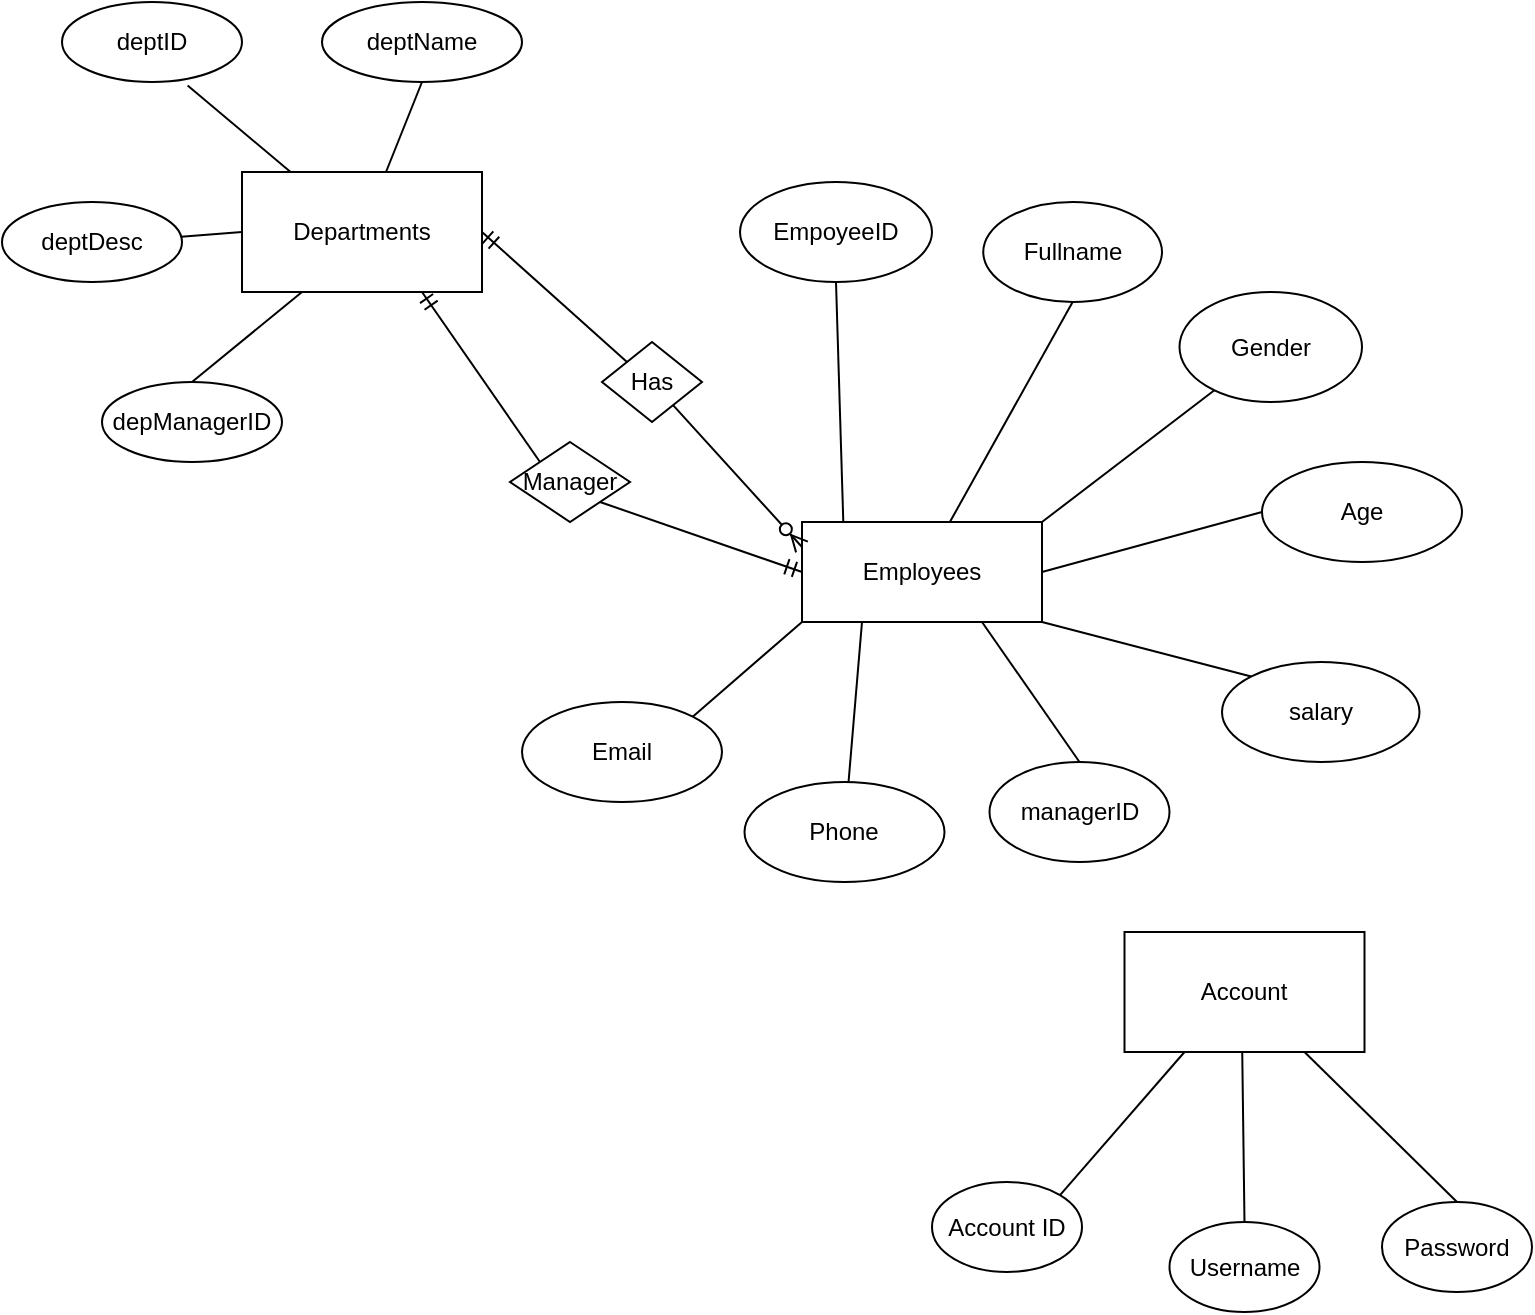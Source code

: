 <mxfile version="21.0.10" type="github">
  <diagram name="Trang-1" id="3GENcBDF0UVFm20Mfzve">
    <mxGraphModel dx="1941" dy="1792" grid="1" gridSize="10" guides="1" tooltips="1" connect="1" arrows="1" fold="1" page="1" pageScale="1" pageWidth="827" pageHeight="1169" math="0" shadow="0">
      <root>
        <mxCell id="0" />
        <mxCell id="1" parent="0" />
        <mxCell id="DCryzGYHTG0MbwkWddd8-76" style="rounded=0;orthogonalLoop=1;jettySize=auto;html=1;exitX=0.25;exitY=1;exitDx=0;exitDy=0;endArrow=none;endFill=0;" parent="1" source="DCryzGYHTG0MbwkWddd8-1" target="DCryzGYHTG0MbwkWddd8-41" edge="1">
          <mxGeometry relative="1" as="geometry" />
        </mxCell>
        <mxCell id="J3JnKKIDoOfgt4WcDdmw-6" style="rounded=0;orthogonalLoop=1;jettySize=auto;html=1;exitX=1;exitY=1;exitDx=0;exitDy=0;entryX=0;entryY=0;entryDx=0;entryDy=0;endArrow=none;endFill=0;" parent="1" source="DCryzGYHTG0MbwkWddd8-1" target="J3JnKKIDoOfgt4WcDdmw-4" edge="1">
          <mxGeometry relative="1" as="geometry" />
        </mxCell>
        <mxCell id="DCryzGYHTG0MbwkWddd8-1" value="Employees" style="rounded=0;whiteSpace=wrap;html=1;" parent="1" vertex="1">
          <mxGeometry x="390" y="250" width="120" height="50" as="geometry" />
        </mxCell>
        <mxCell id="DCryzGYHTG0MbwkWddd8-86" style="rounded=0;orthogonalLoop=1;jettySize=auto;html=1;exitX=0.25;exitY=1;exitDx=0;exitDy=0;entryX=0.5;entryY=0;entryDx=0;entryDy=0;endArrow=none;endFill=0;" parent="1" source="DCryzGYHTG0MbwkWddd8-25" target="DCryzGYHTG0MbwkWddd8-50" edge="1">
          <mxGeometry relative="1" as="geometry" />
        </mxCell>
        <mxCell id="DCryzGYHTG0MbwkWddd8-87" style="rounded=0;orthogonalLoop=1;jettySize=auto;html=1;exitX=0;exitY=0.5;exitDx=0;exitDy=0;endArrow=none;endFill=0;" parent="1" source="DCryzGYHTG0MbwkWddd8-25" target="DCryzGYHTG0MbwkWddd8-51" edge="1">
          <mxGeometry relative="1" as="geometry" />
        </mxCell>
        <mxCell id="J3JnKKIDoOfgt4WcDdmw-8" style="rounded=0;orthogonalLoop=1;jettySize=auto;html=1;exitX=0.75;exitY=1;exitDx=0;exitDy=0;entryX=0;entryY=0;entryDx=0;entryDy=0;endArrow=none;endFill=0;startArrow=ERmandOne;startFill=0;" parent="1" source="DCryzGYHTG0MbwkWddd8-25" target="J3JnKKIDoOfgt4WcDdmw-7" edge="1">
          <mxGeometry relative="1" as="geometry" />
        </mxCell>
        <mxCell id="DCryzGYHTG0MbwkWddd8-25" value="Departments" style="rounded=0;whiteSpace=wrap;html=1;glass=0;" parent="1" vertex="1">
          <mxGeometry x="110" y="75" width="120" height="60" as="geometry" />
        </mxCell>
        <mxCell id="DCryzGYHTG0MbwkWddd8-26" value="" style="fontSize=12;html=1;endArrow=ERzeroToMany;startArrow=none;rounded=0;entryX=0;entryY=0.25;entryDx=0;entryDy=0;startFill=0;" parent="1" source="DCryzGYHTG0MbwkWddd8-67" target="DCryzGYHTG0MbwkWddd8-1" edge="1">
          <mxGeometry width="100" height="100" relative="1" as="geometry">
            <mxPoint x="310" y="190" as="sourcePoint" />
            <mxPoint x="410" y="90" as="targetPoint" />
          </mxGeometry>
        </mxCell>
        <mxCell id="DCryzGYHTG0MbwkWddd8-73" style="rounded=0;orthogonalLoop=1;jettySize=auto;html=1;exitX=0.5;exitY=1;exitDx=0;exitDy=0;entryX=0.172;entryY=-0.009;entryDx=0;entryDy=0;entryPerimeter=0;endArrow=none;endFill=0;" parent="1" source="DCryzGYHTG0MbwkWddd8-34" target="DCryzGYHTG0MbwkWddd8-1" edge="1">
          <mxGeometry relative="1" as="geometry" />
        </mxCell>
        <mxCell id="DCryzGYHTG0MbwkWddd8-34" value="EmpoyeeID" style="ellipse;whiteSpace=wrap;html=1;" parent="1" vertex="1">
          <mxGeometry x="359" y="80" width="96" height="50" as="geometry" />
        </mxCell>
        <mxCell id="DCryzGYHTG0MbwkWddd8-74" style="rounded=0;orthogonalLoop=1;jettySize=auto;html=1;exitX=0.5;exitY=1;exitDx=0;exitDy=0;endArrow=none;endFill=0;" parent="1" source="DCryzGYHTG0MbwkWddd8-38" target="DCryzGYHTG0MbwkWddd8-1" edge="1">
          <mxGeometry relative="1" as="geometry" />
        </mxCell>
        <mxCell id="DCryzGYHTG0MbwkWddd8-38" value="Fullname" style="ellipse;whiteSpace=wrap;html=1;" parent="1" vertex="1">
          <mxGeometry x="480.63" y="90" width="89.37" height="50" as="geometry" />
        </mxCell>
        <mxCell id="DCryzGYHTG0MbwkWddd8-75" style="rounded=0;orthogonalLoop=1;jettySize=auto;html=1;entryX=1;entryY=0;entryDx=0;entryDy=0;endArrow=none;endFill=0;" parent="1" source="DCryzGYHTG0MbwkWddd8-39" target="DCryzGYHTG0MbwkWddd8-1" edge="1">
          <mxGeometry relative="1" as="geometry" />
        </mxCell>
        <mxCell id="DCryzGYHTG0MbwkWddd8-39" value="Gender" style="ellipse;whiteSpace=wrap;html=1;" parent="1" vertex="1">
          <mxGeometry x="578.75" y="135" width="91.25" height="55" as="geometry" />
        </mxCell>
        <mxCell id="DCryzGYHTG0MbwkWddd8-41" value="Phone" style="ellipse;whiteSpace=wrap;html=1;" parent="1" vertex="1">
          <mxGeometry x="361.25" y="380" width="100" height="50" as="geometry" />
        </mxCell>
        <mxCell id="DCryzGYHTG0MbwkWddd8-84" style="rounded=0;orthogonalLoop=1;jettySize=auto;html=1;exitX=0.698;exitY=1.044;exitDx=0;exitDy=0;endArrow=none;endFill=0;exitPerimeter=0;" parent="1" source="DCryzGYHTG0MbwkWddd8-46" target="DCryzGYHTG0MbwkWddd8-25" edge="1">
          <mxGeometry relative="1" as="geometry" />
        </mxCell>
        <mxCell id="DCryzGYHTG0MbwkWddd8-46" value="deptID" style="ellipse;whiteSpace=wrap;html=1;" parent="1" vertex="1">
          <mxGeometry x="20" y="-10" width="90" height="40" as="geometry" />
        </mxCell>
        <mxCell id="DCryzGYHTG0MbwkWddd8-85" style="rounded=0;orthogonalLoop=1;jettySize=auto;html=1;exitX=0.5;exitY=1;exitDx=0;exitDy=0;endArrow=none;endFill=0;" parent="1" source="DCryzGYHTG0MbwkWddd8-48" target="DCryzGYHTG0MbwkWddd8-25" edge="1">
          <mxGeometry relative="1" as="geometry" />
        </mxCell>
        <mxCell id="DCryzGYHTG0MbwkWddd8-48" value="deptName" style="ellipse;whiteSpace=wrap;html=1;" parent="1" vertex="1">
          <mxGeometry x="150" y="-10" width="100" height="40" as="geometry" />
        </mxCell>
        <mxCell id="DCryzGYHTG0MbwkWddd8-50" value="depManagerID" style="ellipse;whiteSpace=wrap;html=1;" parent="1" vertex="1">
          <mxGeometry x="40" y="180" width="90" height="40" as="geometry" />
        </mxCell>
        <mxCell id="DCryzGYHTG0MbwkWddd8-51" value="deptDesc" style="ellipse;whiteSpace=wrap;html=1;" parent="1" vertex="1">
          <mxGeometry x="-10" y="90" width="90" height="40" as="geometry" />
        </mxCell>
        <mxCell id="DCryzGYHTG0MbwkWddd8-68" value="" style="fontSize=12;html=1;endArrow=none;startArrow=ERmandOne;rounded=0;exitX=1;exitY=0.5;exitDx=0;exitDy=0;entryX=0;entryY=0;entryDx=0;entryDy=0;endFill=0;" parent="1" source="DCryzGYHTG0MbwkWddd8-25" target="DCryzGYHTG0MbwkWddd8-67" edge="1">
          <mxGeometry width="100" height="100" relative="1" as="geometry">
            <mxPoint x="220" y="140" as="sourcePoint" />
            <mxPoint x="390" y="260" as="targetPoint" />
          </mxGeometry>
        </mxCell>
        <mxCell id="DCryzGYHTG0MbwkWddd8-67" value="Has" style="rhombus;whiteSpace=wrap;html=1;" parent="1" vertex="1">
          <mxGeometry x="290" y="160" width="50" height="40" as="geometry" />
        </mxCell>
        <mxCell id="DCryzGYHTG0MbwkWddd8-80" style="edgeStyle=orthogonalEdgeStyle;rounded=0;orthogonalLoop=1;jettySize=auto;html=1;exitX=0.5;exitY=1;exitDx=0;exitDy=0;" parent="1" edge="1">
          <mxGeometry relative="1" as="geometry">
            <mxPoint x="510" y="370" as="sourcePoint" />
            <mxPoint x="510" y="370" as="targetPoint" />
          </mxGeometry>
        </mxCell>
        <mxCell id="DCryzGYHTG0MbwkWddd8-96" style="rounded=0;orthogonalLoop=1;jettySize=auto;html=1;exitX=1;exitY=0;exitDx=0;exitDy=0;entryX=0;entryY=1;entryDx=0;entryDy=0;endArrow=none;endFill=0;" parent="1" source="DCryzGYHTG0MbwkWddd8-94" target="DCryzGYHTG0MbwkWddd8-1" edge="1">
          <mxGeometry relative="1" as="geometry" />
        </mxCell>
        <mxCell id="DCryzGYHTG0MbwkWddd8-94" value="Email" style="ellipse;whiteSpace=wrap;html=1;" parent="1" vertex="1">
          <mxGeometry x="250" y="340" width="100" height="50" as="geometry" />
        </mxCell>
        <mxCell id="DCryzGYHTG0MbwkWddd8-102" style="rounded=0;orthogonalLoop=1;jettySize=auto;html=1;entryX=0.5;entryY=0;entryDx=0;entryDy=0;endArrow=none;endFill=0;exitX=0.49;exitY=0.917;exitDx=0;exitDy=0;exitPerimeter=0;" parent="1" source="DCryzGYHTG0MbwkWddd8-97" target="DCryzGYHTG0MbwkWddd8-99" edge="1">
          <mxGeometry relative="1" as="geometry">
            <mxPoint x="611" y="520" as="sourcePoint" />
          </mxGeometry>
        </mxCell>
        <mxCell id="DCryzGYHTG0MbwkWddd8-103" style="rounded=0;orthogonalLoop=1;jettySize=auto;html=1;endArrow=none;endFill=0;entryX=0.5;entryY=0;entryDx=0;entryDy=0;exitX=0.75;exitY=1;exitDx=0;exitDy=0;" parent="1" source="DCryzGYHTG0MbwkWddd8-97" target="DCryzGYHTG0MbwkWddd8-100" edge="1">
          <mxGeometry relative="1" as="geometry">
            <mxPoint x="971.25" y="590" as="targetPoint" />
            <mxPoint x="650" y="520" as="sourcePoint" />
          </mxGeometry>
        </mxCell>
        <mxCell id="DCryzGYHTG0MbwkWddd8-97" value="Account" style="rounded=0;whiteSpace=wrap;html=1;" parent="1" vertex="1">
          <mxGeometry x="551.25" y="455" width="120" height="60" as="geometry" />
        </mxCell>
        <mxCell id="DCryzGYHTG0MbwkWddd8-101" style="rounded=0;orthogonalLoop=1;jettySize=auto;html=1;exitX=1;exitY=0;exitDx=0;exitDy=0;endArrow=none;endFill=0;entryX=0.25;entryY=1;entryDx=0;entryDy=0;" parent="1" source="DCryzGYHTG0MbwkWddd8-98" target="DCryzGYHTG0MbwkWddd8-97" edge="1">
          <mxGeometry relative="1" as="geometry">
            <mxPoint x="570" y="520" as="targetPoint" />
          </mxGeometry>
        </mxCell>
        <mxCell id="DCryzGYHTG0MbwkWddd8-98" value="Account ID" style="ellipse;whiteSpace=wrap;html=1;" parent="1" vertex="1">
          <mxGeometry x="455" y="580" width="75" height="45" as="geometry" />
        </mxCell>
        <mxCell id="DCryzGYHTG0MbwkWddd8-99" value="Username" style="ellipse;whiteSpace=wrap;html=1;" parent="1" vertex="1">
          <mxGeometry x="573.75" y="600" width="75" height="45" as="geometry" />
        </mxCell>
        <mxCell id="DCryzGYHTG0MbwkWddd8-100" value="Password" style="ellipse;whiteSpace=wrap;html=1;" parent="1" vertex="1">
          <mxGeometry x="680" y="590" width="75" height="45" as="geometry" />
        </mxCell>
        <mxCell id="ZWzYuaEWwGwxkJzM4Gtl-2" style="rounded=0;orthogonalLoop=1;jettySize=auto;html=1;exitX=0;exitY=0.5;exitDx=0;exitDy=0;endArrow=none;endFill=0;entryX=1;entryY=0.5;entryDx=0;entryDy=0;" parent="1" source="ZWzYuaEWwGwxkJzM4Gtl-1" target="DCryzGYHTG0MbwkWddd8-1" edge="1">
          <mxGeometry relative="1" as="geometry">
            <mxPoint x="510" y="260" as="targetPoint" />
          </mxGeometry>
        </mxCell>
        <mxCell id="ZWzYuaEWwGwxkJzM4Gtl-1" value="Age" style="ellipse;whiteSpace=wrap;html=1;" parent="1" vertex="1">
          <mxGeometry x="620" y="220" width="100" height="50" as="geometry" />
        </mxCell>
        <mxCell id="J3JnKKIDoOfgt4WcDdmw-4" value="salary" style="ellipse;whiteSpace=wrap;html=1;" parent="1" vertex="1">
          <mxGeometry x="600" y="320" width="98.75" height="50" as="geometry" />
        </mxCell>
        <mxCell id="J3JnKKIDoOfgt4WcDdmw-9" style="rounded=0;orthogonalLoop=1;jettySize=auto;html=1;exitX=1;exitY=1;exitDx=0;exitDy=0;entryX=0;entryY=0.5;entryDx=0;entryDy=0;endArrow=ERmandOne;endFill=0;" parent="1" source="J3JnKKIDoOfgt4WcDdmw-7" target="DCryzGYHTG0MbwkWddd8-1" edge="1">
          <mxGeometry relative="1" as="geometry" />
        </mxCell>
        <mxCell id="J3JnKKIDoOfgt4WcDdmw-7" value="Manager" style="rhombus;whiteSpace=wrap;html=1;" parent="1" vertex="1">
          <mxGeometry x="244" y="210" width="60" height="40" as="geometry" />
        </mxCell>
        <mxCell id="J3JnKKIDoOfgt4WcDdmw-12" style="rounded=0;orthogonalLoop=1;jettySize=auto;html=1;exitX=0.5;exitY=0;exitDx=0;exitDy=0;endArrow=none;endFill=0;entryX=0.75;entryY=1;entryDx=0;entryDy=0;" parent="1" source="J3JnKKIDoOfgt4WcDdmw-11" target="DCryzGYHTG0MbwkWddd8-1" edge="1">
          <mxGeometry relative="1" as="geometry">
            <mxPoint x="440" y="320" as="targetPoint" />
          </mxGeometry>
        </mxCell>
        <mxCell id="J3JnKKIDoOfgt4WcDdmw-11" value="managerID" style="ellipse;whiteSpace=wrap;html=1;" parent="1" vertex="1">
          <mxGeometry x="483.75" y="370" width="90" height="50" as="geometry" />
        </mxCell>
      </root>
    </mxGraphModel>
  </diagram>
</mxfile>
